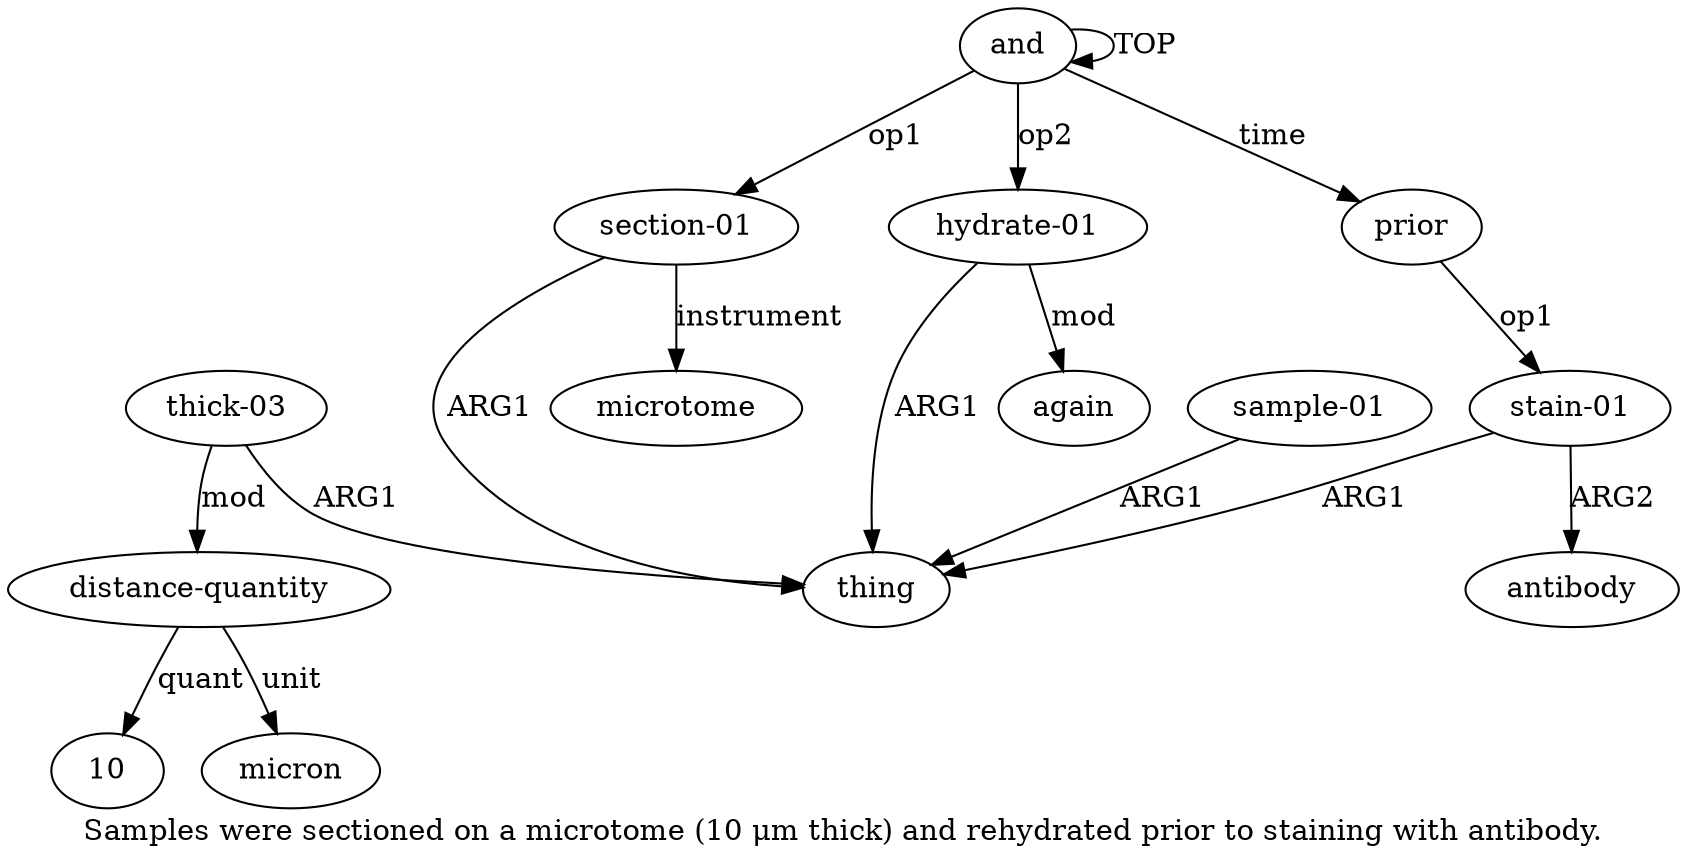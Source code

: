 digraph  {
	graph [label="Samples were sectioned on a microtome (10 μm thick) and rehydrated prior to staining with antibody."];
	node [label="\N"];
	"a5 10"	 [color=black,
		gold_ind=-1,
		gold_label=10,
		label=10,
		test_ind=-1,
		test_label=10];
	a11	 [color=black,
		gold_ind=11,
		gold_label="stain-01",
		label="stain-01",
		test_ind=11,
		test_label="stain-01"];
	a12	 [color=black,
		gold_ind=12,
		gold_label=antibody,
		label=antibody,
		test_ind=12,
		test_label=antibody];
	a11 -> a12 [key=0,
	color=black,
	gold_label=ARG2,
	label=ARG2,
	test_label=ARG2];
a2 [color=black,
	gold_ind=2,
	gold_label=thing,
	label=thing,
	test_ind=2,
	test_label=thing];
a11 -> a2 [key=0,
color=black,
gold_label=ARG1,
label=ARG1,
test_label=ARG1];
a10 [color=black,
gold_ind=10,
gold_label=prior,
label=prior,
test_ind=10,
test_label=prior];
a10 -> a11 [key=0,
color=black,
gold_label=op1,
label=op1,
test_label=op1];
a1 [color=black,
gold_ind=1,
gold_label="section-01",
label="section-01",
test_ind=1,
test_label="section-01"];
a1 -> a2 [key=0,
color=black,
gold_label=ARG1,
label=ARG1,
test_label=ARG1];
a7 [color=black,
gold_ind=7,
gold_label=microtome,
label=microtome,
test_ind=7,
test_label=microtome];
a1 -> a7 [key=0,
color=black,
gold_label=instrument,
label=instrument,
test_label=instrument];
a0 [color=black,
gold_ind=0,
gold_label=and,
label=and,
test_ind=0,
test_label=and];
a0 -> a10 [key=0,
color=black,
gold_label=time,
label=time,
test_label=time];
a0 -> a1 [key=0,
color=black,
gold_label=op1,
label=op1,
test_label=op1];
a0 -> a0 [key=0,
color=black,
gold_label=TOP,
label=TOP,
test_label=TOP];
a8 [color=black,
gold_ind=8,
gold_label="hydrate-01",
label="hydrate-01",
test_ind=8,
test_label="hydrate-01"];
a0 -> a8 [key=0,
color=black,
gold_label=op2,
label=op2,
test_label=op2];
a3 [color=black,
gold_ind=3,
gold_label="sample-01",
label="sample-01",
test_ind=3,
test_label="sample-01"];
a3 -> a2 [key=0,
color=black,
gold_label=ARG1,
label=ARG1,
test_label=ARG1];
a5 [color=black,
gold_ind=5,
gold_label="distance-quantity",
label="distance-quantity",
test_ind=5,
test_label="distance-quantity"];
a5 -> "a5 10" [key=0,
color=black,
gold_label=quant,
label=quant,
test_label=quant];
a6 [color=black,
gold_ind=6,
gold_label=micron,
label=micron,
test_ind=6,
test_label=micron];
a5 -> a6 [key=0,
color=black,
gold_label=unit,
label=unit,
test_label=unit];
a4 [color=black,
gold_ind=4,
gold_label="thick-03",
label="thick-03",
test_ind=4,
test_label="thick-03"];
a4 -> a2 [key=0,
color=black,
gold_label=ARG1,
label=ARG1,
test_label=ARG1];
a4 -> a5 [key=0,
color=black,
gold_label=mod,
label=mod,
test_label=mod];
a9 [color=black,
gold_ind=9,
gold_label=again,
label=again,
test_ind=9,
test_label=again];
a8 -> a2 [key=0,
color=black,
gold_label=ARG1,
label=ARG1,
test_label=ARG1];
a8 -> a9 [key=0,
color=black,
gold_label=mod,
label=mod,
test_label=mod];
}
